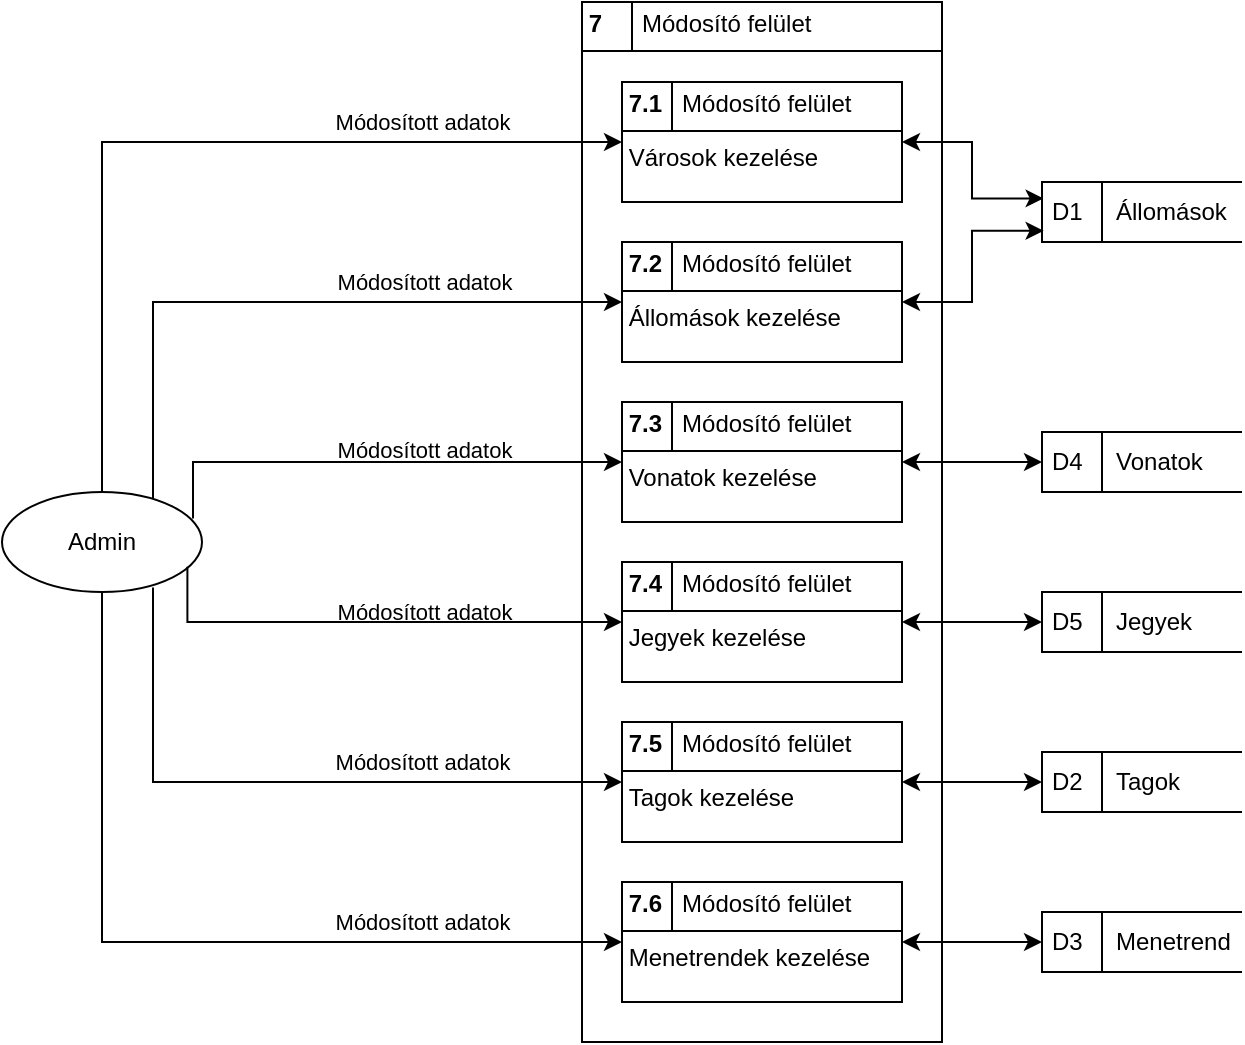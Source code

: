 <mxfile version="26.2.13">
  <diagram name="1 oldal" id="varA_XbOIuaOSZ4C0yLg">
    <mxGraphModel dx="816" dy="433" grid="1" gridSize="10" guides="1" tooltips="1" connect="1" arrows="1" fold="1" page="1" pageScale="1" pageWidth="827" pageHeight="1169" math="0" shadow="0">
      <root>
        <mxCell id="0" />
        <mxCell id="1" parent="0" />
        <mxCell id="wZSMS45utBNistkPgbad-1" value="&lt;p style=&quot;margin: 4px 0px 0px;&quot;&gt;&lt;b&gt;&amp;nbsp;7&amp;nbsp; &amp;nbsp; &amp;nbsp; &lt;/b&gt;Módosító felület&lt;/p&gt;&lt;hr size=&quot;1&quot; style=&quot;border-style:solid;&quot;&gt;&amp;nbsp;&lt;br&gt;&lt;div style=&quot;height:2px;&quot;&gt;&lt;/div&gt;" style="verticalAlign=top;align=left;overflow=fill;html=1;whiteSpace=wrap;" parent="1" vertex="1">
          <mxGeometry x="320" y="280" width="180" height="520" as="geometry" />
        </mxCell>
        <mxCell id="wZSMS45utBNistkPgbad-12" style="edgeStyle=orthogonalEdgeStyle;rounded=0;orthogonalLoop=1;jettySize=auto;html=1;exitX=1;exitY=0.5;exitDx=0;exitDy=0;entryX=0.008;entryY=0.273;entryDx=0;entryDy=0;startArrow=classic;startFill=1;entryPerimeter=0;" parent="1" source="wZSMS45utBNistkPgbad-2" target="wZSMS45utBNistkPgbad-9" edge="1">
          <mxGeometry relative="1" as="geometry" />
        </mxCell>
        <mxCell id="wZSMS45utBNistkPgbad-2" value="&lt;p style=&quot;margin: 4px 0px 0px;&quot;&gt;&lt;b&gt;&amp;nbsp;7.1&amp;nbsp; &amp;nbsp;&lt;/b&gt;&lt;span style=&quot;background-color: transparent; color: light-dark(rgb(0, 0, 0), rgb(255, 255, 255));&quot;&gt;Módosító felület&lt;/span&gt;&lt;/p&gt;&lt;hr size=&quot;1&quot; style=&quot;border-style:solid;&quot;&gt;&lt;div style=&quot;height:2px;&quot;&gt;&amp;nbsp;Városok kezelése&lt;/div&gt;" style="verticalAlign=top;align=left;overflow=fill;html=1;whiteSpace=wrap;" parent="1" vertex="1">
          <mxGeometry x="340" y="320" width="140" height="60" as="geometry" />
        </mxCell>
        <mxCell id="wZSMS45utBNistkPgbad-3" value="&lt;p style=&quot;margin: 4px 0px 0px;&quot;&gt;&lt;b&gt;&amp;nbsp;7.2&amp;nbsp; &amp;nbsp;&lt;/b&gt;&lt;span style=&quot;background-color: transparent; color: light-dark(rgb(0, 0, 0), rgb(255, 255, 255));&quot;&gt;Módosító felület&lt;/span&gt;&lt;/p&gt;&lt;hr size=&quot;1&quot; style=&quot;border-style:solid;&quot;&gt;&lt;div style=&quot;height:2px;&quot;&gt;&amp;nbsp;Állomások kezelése&lt;/div&gt;" style="verticalAlign=top;align=left;overflow=fill;html=1;whiteSpace=wrap;" parent="1" vertex="1">
          <mxGeometry x="340" y="400" width="140" height="60" as="geometry" />
        </mxCell>
        <mxCell id="wZSMS45utBNistkPgbad-16" style="edgeStyle=orthogonalEdgeStyle;rounded=0;orthogonalLoop=1;jettySize=auto;html=1;exitX=1;exitY=0.5;exitDx=0;exitDy=0;entryX=0;entryY=0.5;entryDx=0;entryDy=0;startArrow=classic;startFill=1;" parent="1" source="wZSMS45utBNistkPgbad-4" target="wZSMS45utBNistkPgbad-10" edge="1">
          <mxGeometry relative="1" as="geometry" />
        </mxCell>
        <mxCell id="wZSMS45utBNistkPgbad-4" value="&lt;p style=&quot;margin: 4px 0px 0px;&quot;&gt;&lt;b&gt;&amp;nbsp;7.3&amp;nbsp; &amp;nbsp;&lt;/b&gt;&lt;span style=&quot;background-color: transparent; color: light-dark(rgb(0, 0, 0), rgb(255, 255, 255));&quot;&gt;Módosító felület&lt;/span&gt;&lt;/p&gt;&lt;hr size=&quot;1&quot; style=&quot;border-style:solid;&quot;&gt;&lt;div style=&quot;height:2px;&quot;&gt;&amp;nbsp;Vonatok kezelése&lt;/div&gt;" style="verticalAlign=top;align=left;overflow=fill;html=1;whiteSpace=wrap;" parent="1" vertex="1">
          <mxGeometry x="340" y="480" width="140" height="60" as="geometry" />
        </mxCell>
        <mxCell id="wZSMS45utBNistkPgbad-5" value="" style="line;strokeWidth=1;direction=south;html=1;perimeter=backbonePerimeter;points=[];outlineConnect=0;" parent="1" vertex="1">
          <mxGeometry x="360" y="320" width="10" height="24" as="geometry" />
        </mxCell>
        <mxCell id="wZSMS45utBNistkPgbad-6" value="" style="line;strokeWidth=1;direction=south;html=1;perimeter=backbonePerimeter;points=[];outlineConnect=0;" parent="1" vertex="1">
          <mxGeometry x="360" y="400" width="10" height="24" as="geometry" />
        </mxCell>
        <mxCell id="wZSMS45utBNistkPgbad-7" value="" style="line;strokeWidth=1;direction=south;html=1;perimeter=backbonePerimeter;points=[];outlineConnect=0;" parent="1" vertex="1">
          <mxGeometry x="360" y="480" width="10" height="24" as="geometry" />
        </mxCell>
        <mxCell id="wZSMS45utBNistkPgbad-11" style="edgeStyle=orthogonalEdgeStyle;rounded=0;orthogonalLoop=1;jettySize=auto;html=1;exitX=0.5;exitY=0;exitDx=0;exitDy=0;entryX=0;entryY=0.5;entryDx=0;entryDy=0;" parent="1" source="wZSMS45utBNistkPgbad-8" target="wZSMS45utBNistkPgbad-2" edge="1">
          <mxGeometry relative="1" as="geometry">
            <Array as="points">
              <mxPoint x="80" y="350" />
            </Array>
          </mxGeometry>
        </mxCell>
        <mxCell id="wZSMS45utBNistkPgbad-17" value="Módosított adatok" style="edgeLabel;html=1;align=center;verticalAlign=middle;resizable=0;points=[];" parent="wZSMS45utBNistkPgbad-11" vertex="1" connectable="0">
          <mxGeometry x="0.152" y="1" relative="1" as="geometry">
            <mxPoint x="85" y="71" as="offset" />
          </mxGeometry>
        </mxCell>
        <mxCell id="wZSMS45utBNistkPgbad-13" style="edgeStyle=orthogonalEdgeStyle;rounded=0;orthogonalLoop=1;jettySize=auto;html=1;exitX=0.755;exitY=0.086;exitDx=0;exitDy=0;entryX=0;entryY=0.5;entryDx=0;entryDy=0;exitPerimeter=0;" parent="1" source="wZSMS45utBNistkPgbad-8" target="wZSMS45utBNistkPgbad-3" edge="1">
          <mxGeometry relative="1" as="geometry">
            <Array as="points">
              <mxPoint x="105" y="430" />
            </Array>
          </mxGeometry>
        </mxCell>
        <mxCell id="wZSMS45utBNistkPgbad-18" value="Módosított adatok" style="edgeLabel;html=1;align=center;verticalAlign=middle;resizable=0;points=[];" parent="wZSMS45utBNistkPgbad-13" vertex="1" connectable="0">
          <mxGeometry x="-0.231" y="2" relative="1" as="geometry">
            <mxPoint x="106" y="76" as="offset" />
          </mxGeometry>
        </mxCell>
        <mxCell id="wZSMS45utBNistkPgbad-15" style="edgeStyle=orthogonalEdgeStyle;rounded=0;orthogonalLoop=1;jettySize=auto;html=1;exitX=0.955;exitY=0.265;exitDx=0;exitDy=0;entryX=0;entryY=0.5;entryDx=0;entryDy=0;exitPerimeter=0;" parent="1" source="wZSMS45utBNistkPgbad-8" target="wZSMS45utBNistkPgbad-4" edge="1">
          <mxGeometry relative="1" as="geometry">
            <Array as="points">
              <mxPoint x="125" y="510" />
            </Array>
          </mxGeometry>
        </mxCell>
        <mxCell id="wZSMS45utBNistkPgbad-19" value="Módosított adatok" style="edgeLabel;html=1;align=center;verticalAlign=middle;resizable=0;points=[];" parent="wZSMS45utBNistkPgbad-15" vertex="1" connectable="0">
          <mxGeometry x="0.012" relative="1" as="geometry">
            <mxPoint x="20" y="75" as="offset" />
          </mxGeometry>
        </mxCell>
        <mxCell id="wZSMS45utBNistkPgbad-25" style="edgeStyle=orthogonalEdgeStyle;rounded=0;orthogonalLoop=1;jettySize=auto;html=1;exitX=0.5;exitY=1;exitDx=0;exitDy=0;entryX=0;entryY=0.5;entryDx=0;entryDy=0;" parent="1" source="wZSMS45utBNistkPgbad-8" target="wZSMS45utBNistkPgbad-22" edge="1">
          <mxGeometry relative="1" as="geometry" />
        </mxCell>
        <mxCell id="wZSMS45utBNistkPgbad-8" value="Admin" style="shape=ellipse;html=1;dashed=0;whiteSpace=wrap;perimeter=ellipsePerimeter;" parent="1" vertex="1">
          <mxGeometry x="30" y="525" width="100" height="50" as="geometry" />
        </mxCell>
        <mxCell id="wZSMS45utBNistkPgbad-9" value="D1&amp;nbsp; &amp;nbsp; &amp;nbsp;Állomások" style="html=1;dashed=0;whiteSpace=wrap;shape=mxgraph.dfd.dataStoreID;align=left;spacingLeft=3;points=[[0,0],[0.5,0],[1,0],[0,0.5],[1,0.5],[0,1],[0.5,1],[1,1]];" parent="1" vertex="1">
          <mxGeometry x="550.0" y="370" width="100" height="30" as="geometry" />
        </mxCell>
        <mxCell id="wZSMS45utBNistkPgbad-10" value="D4&amp;nbsp; &amp;nbsp; &amp;nbsp;Vonatok" style="html=1;dashed=0;whiteSpace=wrap;shape=mxgraph.dfd.dataStoreID;align=left;spacingLeft=3;points=[[0,0],[0.5,0],[1,0],[0,0.5],[1,0.5],[0,1],[0.5,1],[1,1]];" parent="1" vertex="1">
          <mxGeometry x="550.0" y="495" width="100" height="30" as="geometry" />
        </mxCell>
        <mxCell id="wZSMS45utBNistkPgbad-14" style="edgeStyle=orthogonalEdgeStyle;rounded=0;orthogonalLoop=1;jettySize=auto;html=1;exitX=1;exitY=0.5;exitDx=0;exitDy=0;entryX=0.008;entryY=0.813;entryDx=0;entryDy=0;entryPerimeter=0;startArrow=classic;startFill=1;" parent="1" source="wZSMS45utBNistkPgbad-3" target="wZSMS45utBNistkPgbad-9" edge="1">
          <mxGeometry relative="1" as="geometry" />
        </mxCell>
        <mxCell id="wZSMS45utBNistkPgbad-30" style="edgeStyle=orthogonalEdgeStyle;rounded=0;orthogonalLoop=1;jettySize=auto;html=1;exitX=1;exitY=0.5;exitDx=0;exitDy=0;entryX=0;entryY=0.5;entryDx=0;entryDy=0;startArrow=classic;startFill=1;" parent="1" source="wZSMS45utBNistkPgbad-20" target="wZSMS45utBNistkPgbad-29" edge="1">
          <mxGeometry relative="1" as="geometry" />
        </mxCell>
        <mxCell id="wZSMS45utBNistkPgbad-20" value="&lt;p style=&quot;margin: 4px 0px 0px;&quot;&gt;&lt;b&gt;&amp;nbsp;7.4&amp;nbsp; &amp;nbsp;&lt;/b&gt;&lt;span style=&quot;background-color: transparent; color: light-dark(rgb(0, 0, 0), rgb(255, 255, 255));&quot;&gt;Módosító felület&lt;/span&gt;&lt;/p&gt;&lt;hr size=&quot;1&quot; style=&quot;border-style:solid;&quot;&gt;&lt;div style=&quot;height:2px;&quot;&gt;&amp;nbsp;Jegyek kezelése&lt;/div&gt;" style="verticalAlign=top;align=left;overflow=fill;html=1;whiteSpace=wrap;" parent="1" vertex="1">
          <mxGeometry x="340" y="560" width="140" height="60" as="geometry" />
        </mxCell>
        <mxCell id="wZSMS45utBNistkPgbad-32" style="edgeStyle=orthogonalEdgeStyle;rounded=0;orthogonalLoop=1;jettySize=auto;html=1;exitX=1;exitY=0.5;exitDx=0;exitDy=0;entryX=0;entryY=0.5;entryDx=0;entryDy=0;startArrow=classic;startFill=1;" parent="1" source="wZSMS45utBNistkPgbad-21" target="wZSMS45utBNistkPgbad-31" edge="1">
          <mxGeometry relative="1" as="geometry" />
        </mxCell>
        <mxCell id="wZSMS45utBNistkPgbad-21" value="&lt;p style=&quot;margin: 4px 0px 0px;&quot;&gt;&lt;b&gt;&amp;nbsp;7.5&amp;nbsp; &amp;nbsp;&lt;/b&gt;&lt;span style=&quot;background-color: transparent; color: light-dark(rgb(0, 0, 0), rgb(255, 255, 255));&quot;&gt;Módosító felület&lt;/span&gt;&lt;/p&gt;&lt;hr size=&quot;1&quot; style=&quot;border-style:solid;&quot;&gt;&lt;div style=&quot;height:2px;&quot;&gt;&amp;nbsp;Tagok kezelése&lt;/div&gt;" style="verticalAlign=top;align=left;overflow=fill;html=1;whiteSpace=wrap;" parent="1" vertex="1">
          <mxGeometry x="340" y="640" width="140" height="60" as="geometry" />
        </mxCell>
        <mxCell id="wZSMS45utBNistkPgbad-22" value="&lt;p style=&quot;margin: 4px 0px 0px;&quot;&gt;&lt;b&gt;&amp;nbsp;7.6&amp;nbsp; &amp;nbsp;&lt;/b&gt;Módosító felület&lt;/p&gt;&lt;hr size=&quot;1&quot; style=&quot;border-style:solid;&quot;&gt;&lt;div style=&quot;height:2px;&quot;&gt;&amp;nbsp;Menetrendek kezelése&lt;/div&gt;" style="verticalAlign=top;align=left;overflow=fill;html=1;whiteSpace=wrap;" parent="1" vertex="1">
          <mxGeometry x="340" y="720" width="140" height="60" as="geometry" />
        </mxCell>
        <mxCell id="wZSMS45utBNistkPgbad-23" style="edgeStyle=orthogonalEdgeStyle;rounded=0;orthogonalLoop=1;jettySize=auto;html=1;exitX=0;exitY=0.5;exitDx=0;exitDy=0;entryX=0.927;entryY=0.748;entryDx=0;entryDy=0;entryPerimeter=0;startArrow=classic;startFill=1;endArrow=none;" parent="1" source="wZSMS45utBNistkPgbad-20" target="wZSMS45utBNistkPgbad-8" edge="1">
          <mxGeometry relative="1" as="geometry">
            <Array as="points">
              <mxPoint x="123" y="590" />
            </Array>
          </mxGeometry>
        </mxCell>
        <mxCell id="wZSMS45utBNistkPgbad-24" style="edgeStyle=orthogonalEdgeStyle;rounded=0;orthogonalLoop=1;jettySize=auto;html=1;exitX=0;exitY=0.5;exitDx=0;exitDy=0;entryX=0.755;entryY=0.954;entryDx=0;entryDy=0;entryPerimeter=0;startArrow=classic;startFill=1;endArrow=none;" parent="1" source="wZSMS45utBNistkPgbad-21" target="wZSMS45utBNistkPgbad-8" edge="1">
          <mxGeometry relative="1" as="geometry" />
        </mxCell>
        <mxCell id="wZSMS45utBNistkPgbad-26" value="Módosított adatok" style="edgeLabel;html=1;align=center;verticalAlign=middle;resizable=0;points=[];" parent="1" vertex="1" connectable="0">
          <mxGeometry x="240.004" y="340.004" as="geometry" />
        </mxCell>
        <mxCell id="wZSMS45utBNistkPgbad-27" value="Módosított adatok" style="edgeLabel;html=1;align=center;verticalAlign=middle;resizable=0;points=[];" parent="1" vertex="1" connectable="0">
          <mxGeometry x="240.004" y="660.004" as="geometry" />
        </mxCell>
        <mxCell id="wZSMS45utBNistkPgbad-28" value="Módosított adatok" style="edgeLabel;html=1;align=center;verticalAlign=middle;resizable=0;points=[];" parent="1" vertex="1" connectable="0">
          <mxGeometry x="240.004" y="740.004" as="geometry" />
        </mxCell>
        <mxCell id="wZSMS45utBNistkPgbad-29" value="D5&amp;nbsp; &amp;nbsp; &amp;nbsp;Jegyek" style="html=1;dashed=0;whiteSpace=wrap;shape=mxgraph.dfd.dataStoreID;align=left;spacingLeft=3;points=[[0,0],[0.5,0],[1,0],[0,0.5],[1,0.5],[0,1],[0.5,1],[1,1]];" parent="1" vertex="1">
          <mxGeometry x="550.0" y="575" width="100" height="30" as="geometry" />
        </mxCell>
        <mxCell id="wZSMS45utBNistkPgbad-31" value="D2&amp;nbsp; &amp;nbsp; &amp;nbsp;Tagok" style="html=1;dashed=0;whiteSpace=wrap;shape=mxgraph.dfd.dataStoreID;align=left;spacingLeft=3;points=[[0,0],[0.5,0],[1,0],[0,0.5],[1,0.5],[0,1],[0.5,1],[1,1]];" parent="1" vertex="1">
          <mxGeometry x="550.0" y="655" width="100" height="30" as="geometry" />
        </mxCell>
        <mxCell id="wZSMS45utBNistkPgbad-34" style="edgeStyle=orthogonalEdgeStyle;rounded=0;orthogonalLoop=1;jettySize=auto;html=1;exitX=0;exitY=0.5;exitDx=0;exitDy=0;entryX=1;entryY=0.5;entryDx=0;entryDy=0;startArrow=classic;startFill=1;" parent="1" source="wZSMS45utBNistkPgbad-33" target="wZSMS45utBNistkPgbad-22" edge="1">
          <mxGeometry relative="1" as="geometry" />
        </mxCell>
        <mxCell id="wZSMS45utBNistkPgbad-33" value="D3&amp;nbsp; &amp;nbsp; &amp;nbsp;Menetrend" style="html=1;dashed=0;whiteSpace=wrap;shape=mxgraph.dfd.dataStoreID;align=left;spacingLeft=3;points=[[0,0],[0.5,0],[1,0],[0,0.5],[1,0.5],[0,1],[0.5,1],[1,1]];" parent="1" vertex="1">
          <mxGeometry x="550.0" y="735" width="100" height="30" as="geometry" />
        </mxCell>
        <mxCell id="wZSMS45utBNistkPgbad-35" value="" style="line;strokeWidth=1;direction=south;html=1;perimeter=backbonePerimeter;points=[];outlineConnect=0;" parent="1" vertex="1">
          <mxGeometry x="360" y="560" width="10" height="24" as="geometry" />
        </mxCell>
        <mxCell id="wZSMS45utBNistkPgbad-36" value="" style="line;strokeWidth=1;direction=south;html=1;perimeter=backbonePerimeter;points=[];outlineConnect=0;" parent="1" vertex="1">
          <mxGeometry x="360" y="640" width="10" height="24" as="geometry" />
        </mxCell>
        <mxCell id="wZSMS45utBNistkPgbad-37" value="" style="line;strokeWidth=1;direction=south;html=1;perimeter=backbonePerimeter;points=[];outlineConnect=0;" parent="1" vertex="1">
          <mxGeometry x="360" y="720" width="10" height="24" as="geometry" />
        </mxCell>
        <mxCell id="wZSMS45utBNistkPgbad-38" value="" style="line;strokeWidth=1;direction=south;html=1;perimeter=backbonePerimeter;points=[];outlineConnect=0;" parent="1" vertex="1">
          <mxGeometry x="340" y="280" width="10" height="24" as="geometry" />
        </mxCell>
      </root>
    </mxGraphModel>
  </diagram>
</mxfile>
